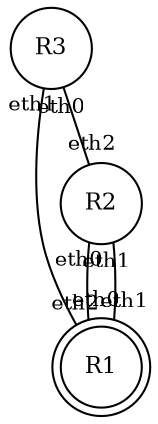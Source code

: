 graph "reso" {
  graph [outputorder=nodesfirst, overlap="scale", mindist=5, K=1] ;
  edge [labelfontsize=10, fontsize=8, labeldistance=1.0, len=2.0] ;
  node [fontsize=11] ;
  "R1" [shape=doublecircle] ;
  "R2" [shape=circle] ;
  "R3" [shape=circle] ;
  "R2" -- "R1" [headlabel="eth0", taillabel="eth0", dir="both", arrowtail=none, arrowhead=none] ;
  "R2" -- "R1" [headlabel="eth1", taillabel="eth1", dir="both", arrowtail=none, arrowhead=none] ;
  "R3" -- "R1" [headlabel="eth2", taillabel="eth1", dir="both", arrowtail=none, arrowhead=none] ;
  "R3" -- "R2" [headlabel="eth2", taillabel="eth0", dir="both", arrowtail=none, arrowhead=none] ;
}
